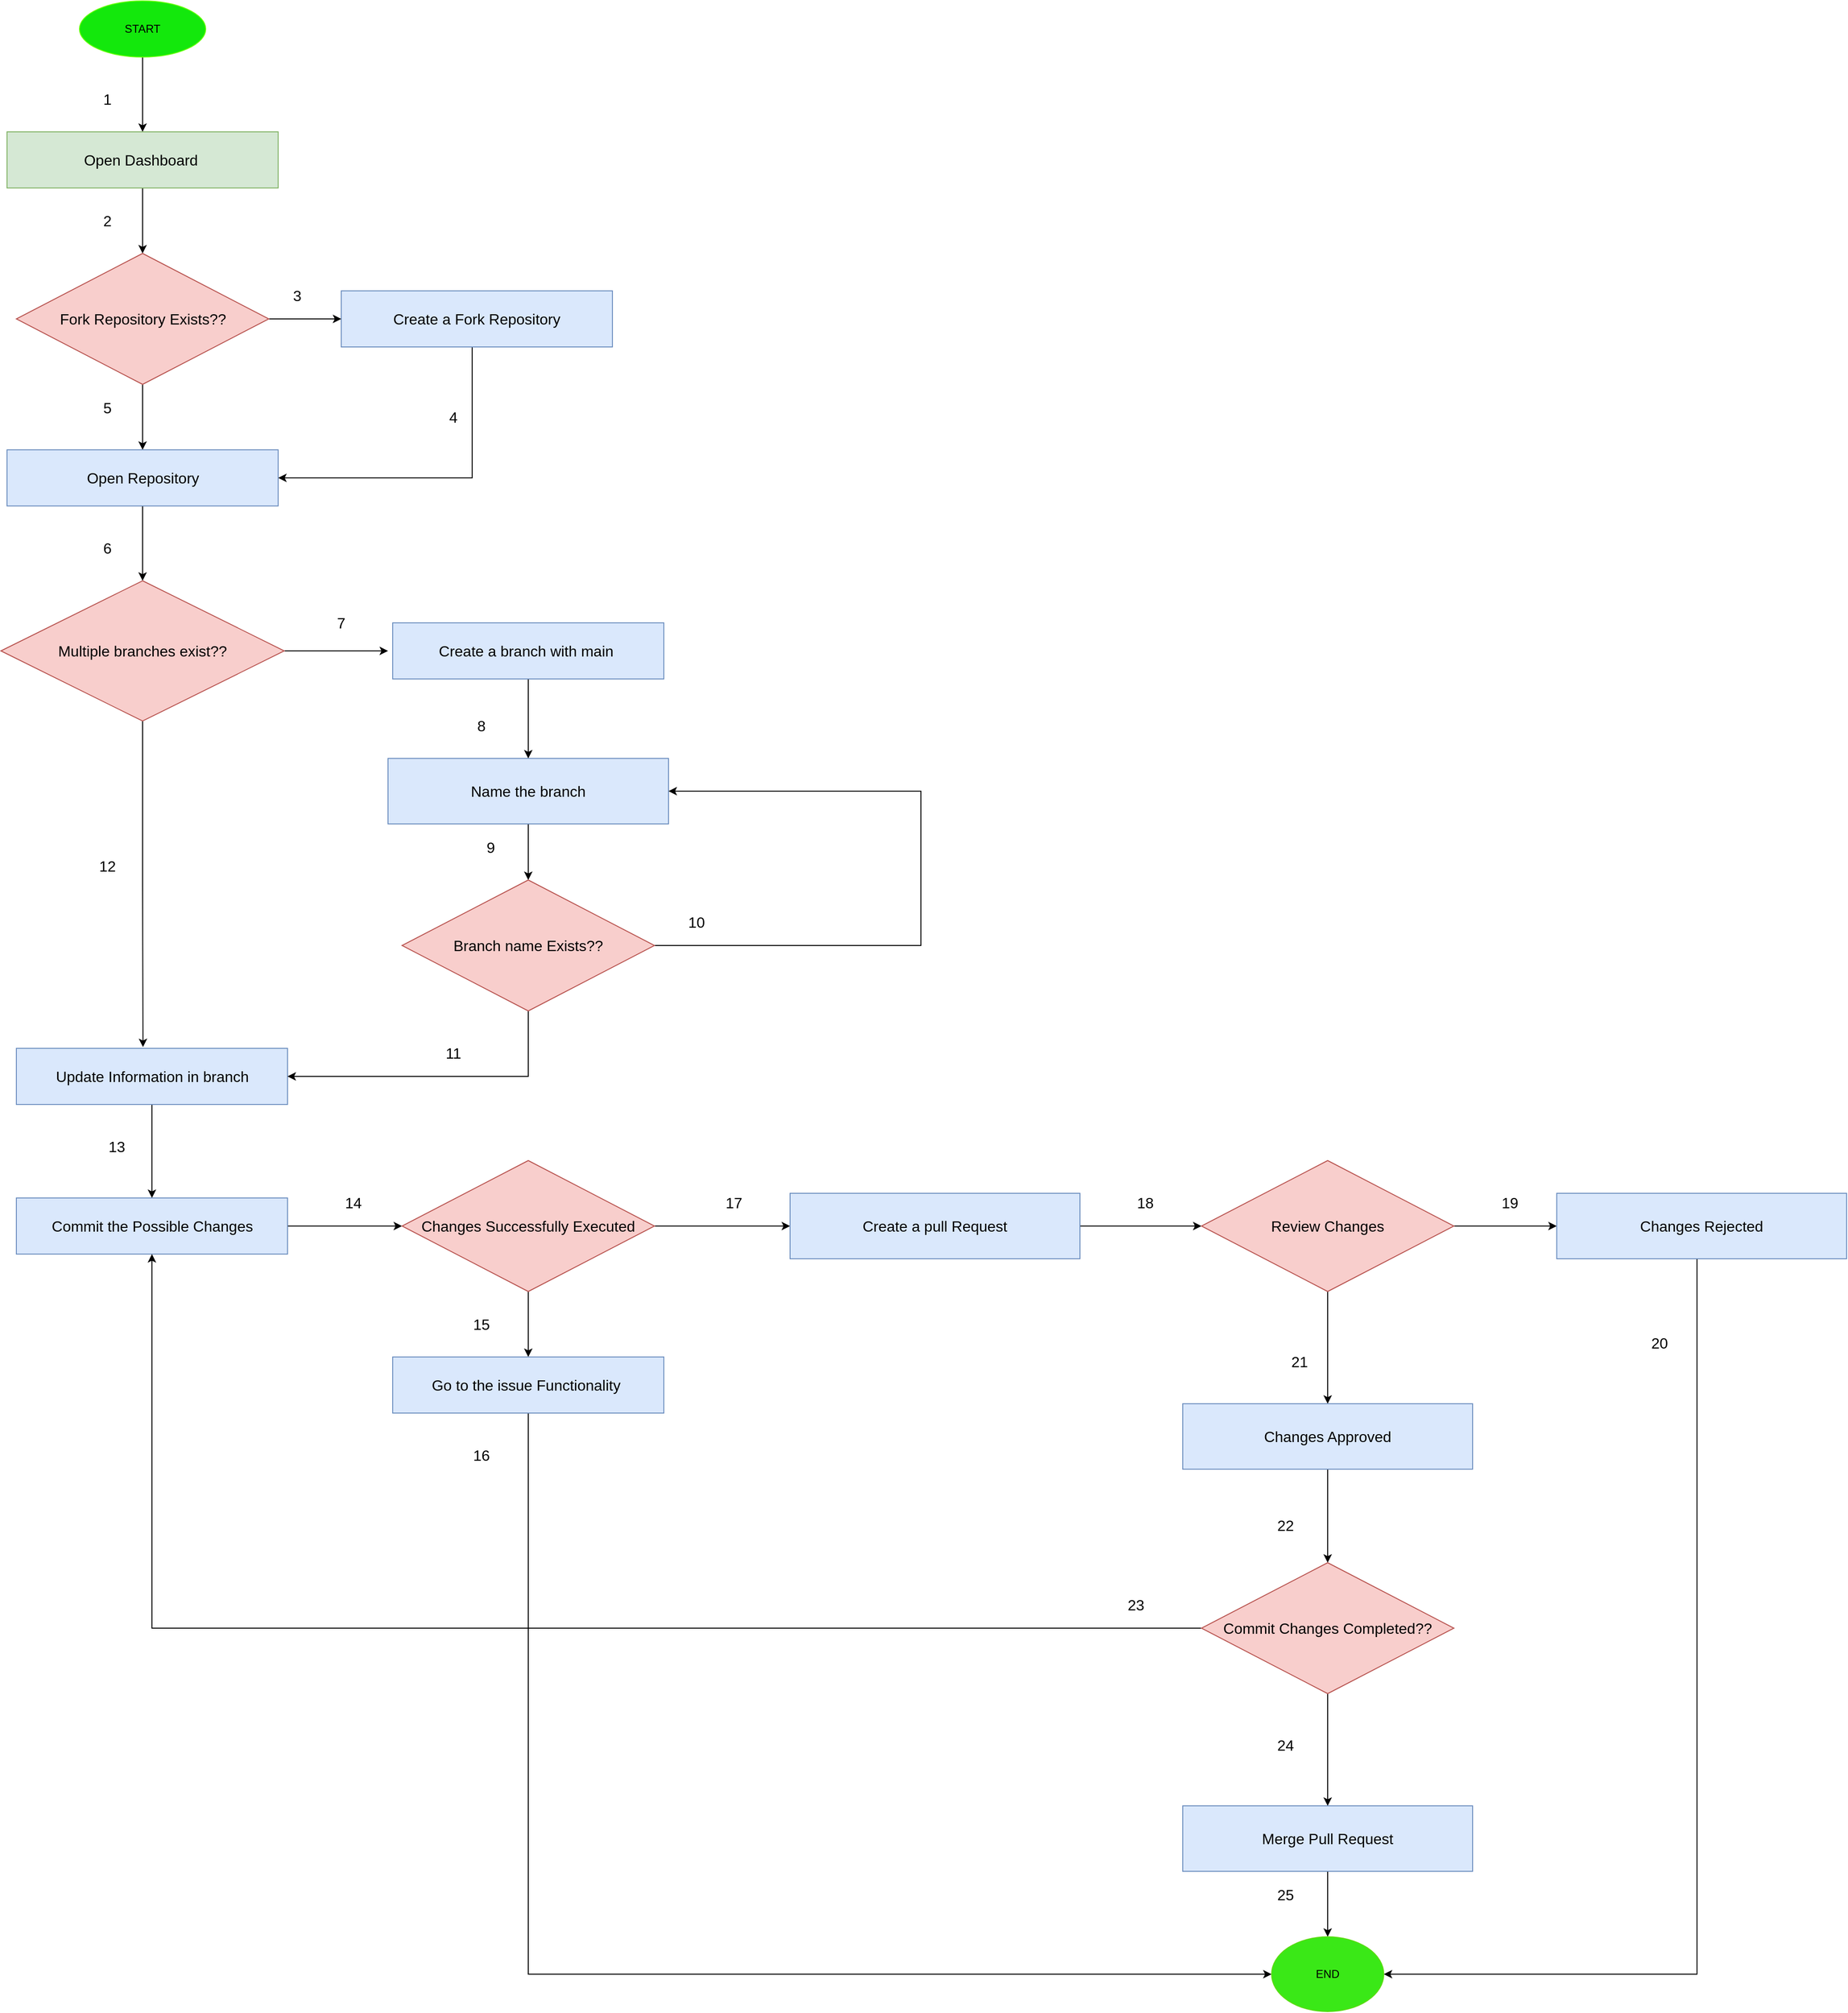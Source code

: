 <mxfile version="21.6.6" type="device">
  <diagram name="Page-1" id="dZ3qeIJOxPRyaykBEbJl">
    <mxGraphModel dx="2054" dy="1716" grid="1" gridSize="10" guides="1" tooltips="1" connect="1" arrows="1" fold="1" page="1" pageScale="1" pageWidth="850" pageHeight="1100" math="0" shadow="0">
      <root>
        <mxCell id="0" />
        <mxCell id="1" parent="0" />
        <mxCell id="J0NbP3BUJAESBqjhc6Uv-27" value="" style="edgeStyle=orthogonalEdgeStyle;rounded=0;orthogonalLoop=1;jettySize=auto;html=1;" parent="1" source="5MAVDHTDheA17adZHXT2-1" target="5MAVDHTDheA17adZHXT2-2" edge="1">
          <mxGeometry relative="1" as="geometry" />
        </mxCell>
        <mxCell id="5MAVDHTDheA17adZHXT2-1" value="START" style="ellipse;whiteSpace=wrap;html=1;fillColor=#13E80C;strokeColor=#61FF05;rounded=0;" parent="1" vertex="1">
          <mxGeometry x="-760" y="-1080" width="135" height="60" as="geometry" />
        </mxCell>
        <mxCell id="J0NbP3BUJAESBqjhc6Uv-28" value="" style="edgeStyle=orthogonalEdgeStyle;rounded=0;orthogonalLoop=1;jettySize=auto;html=1;" parent="1" source="5MAVDHTDheA17adZHXT2-2" target="5MAVDHTDheA17adZHXT2-4" edge="1">
          <mxGeometry relative="1" as="geometry" />
        </mxCell>
        <mxCell id="5MAVDHTDheA17adZHXT2-2" value="&lt;font style=&quot;font-size: 16px;&quot;&gt;Open Dashboard&amp;nbsp;&lt;/font&gt;" style="rounded=0;whiteSpace=wrap;html=1;fillColor=#d5e8d4;strokeColor=#82b366;" parent="1" vertex="1">
          <mxGeometry x="-837.5" y="-940" width="290" height="60" as="geometry" />
        </mxCell>
        <mxCell id="J0NbP3BUJAESBqjhc6Uv-31" style="edgeStyle=orthogonalEdgeStyle;rounded=0;orthogonalLoop=1;jettySize=auto;html=1;entryX=1;entryY=0.5;entryDx=0;entryDy=0;" parent="1" source="5MAVDHTDheA17adZHXT2-3" target="5MAVDHTDheA17adZHXT2-5" edge="1">
          <mxGeometry relative="1" as="geometry">
            <Array as="points">
              <mxPoint x="-340" y="-570" />
            </Array>
          </mxGeometry>
        </mxCell>
        <mxCell id="5MAVDHTDheA17adZHXT2-3" value="&lt;span style=&quot;font-size: 16px;&quot;&gt;Create a Fork Repository&lt;/span&gt;" style="rounded=0;whiteSpace=wrap;html=1;fillColor=#dae8fc;strokeColor=#6c8ebf;" parent="1" vertex="1">
          <mxGeometry x="-480" y="-770" width="290" height="60" as="geometry" />
        </mxCell>
        <mxCell id="J0NbP3BUJAESBqjhc6Uv-29" value="" style="edgeStyle=orthogonalEdgeStyle;rounded=0;orthogonalLoop=1;jettySize=auto;html=1;" parent="1" source="5MAVDHTDheA17adZHXT2-4" target="5MAVDHTDheA17adZHXT2-3" edge="1">
          <mxGeometry relative="1" as="geometry" />
        </mxCell>
        <mxCell id="J0NbP3BUJAESBqjhc6Uv-30" value="" style="edgeStyle=orthogonalEdgeStyle;rounded=0;orthogonalLoop=1;jettySize=auto;html=1;" parent="1" source="5MAVDHTDheA17adZHXT2-4" target="5MAVDHTDheA17adZHXT2-5" edge="1">
          <mxGeometry relative="1" as="geometry" />
        </mxCell>
        <mxCell id="5MAVDHTDheA17adZHXT2-4" value="&lt;span style=&quot;font-size: 16px;&quot;&gt;Fork Repository Exists??&lt;/span&gt;" style="rhombus;whiteSpace=wrap;html=1;fillColor=#f8cecc;strokeColor=#b85450;rounded=0;" parent="1" vertex="1">
          <mxGeometry x="-827.5" y="-810" width="270" height="140" as="geometry" />
        </mxCell>
        <mxCell id="J0NbP3BUJAESBqjhc6Uv-32" value="" style="edgeStyle=orthogonalEdgeStyle;rounded=0;orthogonalLoop=1;jettySize=auto;html=1;" parent="1" source="5MAVDHTDheA17adZHXT2-5" target="5MAVDHTDheA17adZHXT2-6" edge="1">
          <mxGeometry relative="1" as="geometry" />
        </mxCell>
        <mxCell id="5MAVDHTDheA17adZHXT2-5" value="&lt;span style=&quot;font-size: 16px;&quot;&gt;Open Repository&lt;/span&gt;" style="rounded=0;whiteSpace=wrap;html=1;fillColor=#dae8fc;strokeColor=#6c8ebf;" parent="1" vertex="1">
          <mxGeometry x="-837.5" y="-600" width="290" height="60" as="geometry" />
        </mxCell>
        <mxCell id="5MAVDHTDheA17adZHXT2-13" style="edgeStyle=orthogonalEdgeStyle;rounded=0;orthogonalLoop=1;jettySize=auto;html=1;entryX=0.467;entryY=-0.022;entryDx=0;entryDy=0;entryPerimeter=0;" parent="1" source="5MAVDHTDheA17adZHXT2-6" target="5MAVDHTDheA17adZHXT2-8" edge="1">
          <mxGeometry relative="1" as="geometry" />
        </mxCell>
        <mxCell id="5MAVDHTDheA17adZHXT2-14" style="edgeStyle=orthogonalEdgeStyle;rounded=0;orthogonalLoop=1;jettySize=auto;html=1;" parent="1" source="5MAVDHTDheA17adZHXT2-6" edge="1">
          <mxGeometry relative="1" as="geometry">
            <mxPoint x="-430.0" y="-385" as="targetPoint" />
          </mxGeometry>
        </mxCell>
        <mxCell id="5MAVDHTDheA17adZHXT2-6" value="&lt;span style=&quot;font-size: 16px;&quot;&gt;Multiple branches exist??&lt;/span&gt;" style="rhombus;whiteSpace=wrap;html=1;fillColor=#f8cecc;strokeColor=#b85450;rounded=0;" parent="1" vertex="1">
          <mxGeometry x="-844" y="-460" width="303" height="150" as="geometry" />
        </mxCell>
        <mxCell id="5MAVDHTDheA17adZHXT2-15" value="" style="edgeStyle=orthogonalEdgeStyle;rounded=0;orthogonalLoop=1;jettySize=auto;html=1;" parent="1" source="5MAVDHTDheA17adZHXT2-7" target="5MAVDHTDheA17adZHXT2-10" edge="1">
          <mxGeometry relative="1" as="geometry" />
        </mxCell>
        <mxCell id="5MAVDHTDheA17adZHXT2-7" value="&lt;span style=&quot;font-size: 16px;&quot;&gt;Create a branch with main&amp;nbsp;&lt;/span&gt;" style="rounded=0;whiteSpace=wrap;html=1;fillColor=#dae8fc;strokeColor=#6c8ebf;" parent="1" vertex="1">
          <mxGeometry x="-425" y="-415" width="290" height="60" as="geometry" />
        </mxCell>
        <mxCell id="5MAVDHTDheA17adZHXT2-23" value="" style="edgeStyle=orthogonalEdgeStyle;rounded=0;orthogonalLoop=1;jettySize=auto;html=1;" parent="1" source="5MAVDHTDheA17adZHXT2-8" target="5MAVDHTDheA17adZHXT2-21" edge="1">
          <mxGeometry relative="1" as="geometry" />
        </mxCell>
        <mxCell id="5MAVDHTDheA17adZHXT2-8" value="&lt;span style=&quot;font-size: 16px;&quot;&gt;Update Information in branch&lt;/span&gt;" style="rounded=0;whiteSpace=wrap;html=1;fillColor=#dae8fc;strokeColor=#6c8ebf;" parent="1" vertex="1">
          <mxGeometry x="-827.5" y="40" width="290" height="60" as="geometry" />
        </mxCell>
        <mxCell id="5MAVDHTDheA17adZHXT2-16" value="" style="edgeStyle=orthogonalEdgeStyle;rounded=0;orthogonalLoop=1;jettySize=auto;html=1;" parent="1" source="5MAVDHTDheA17adZHXT2-10" target="5MAVDHTDheA17adZHXT2-11" edge="1">
          <mxGeometry relative="1" as="geometry" />
        </mxCell>
        <mxCell id="5MAVDHTDheA17adZHXT2-10" value="&lt;font style=&quot;font-size: 16px;&quot;&gt;Name the branch&lt;/font&gt;" style="rounded=0;whiteSpace=wrap;html=1;fillColor=#dae8fc;strokeColor=#6c8ebf;" parent="1" vertex="1">
          <mxGeometry x="-430" y="-270" width="300" height="70" as="geometry" />
        </mxCell>
        <mxCell id="5MAVDHTDheA17adZHXT2-17" style="edgeStyle=orthogonalEdgeStyle;rounded=0;orthogonalLoop=1;jettySize=auto;html=1;entryX=1;entryY=0.5;entryDx=0;entryDy=0;" parent="1" source="5MAVDHTDheA17adZHXT2-11" target="5MAVDHTDheA17adZHXT2-8" edge="1">
          <mxGeometry relative="1" as="geometry">
            <Array as="points">
              <mxPoint x="-280" y="70" />
            </Array>
          </mxGeometry>
        </mxCell>
        <mxCell id="8Z7DIgQBi2E9Q_kHX1jw-29" style="edgeStyle=orthogonalEdgeStyle;rounded=0;orthogonalLoop=1;jettySize=auto;html=1;entryX=1;entryY=0.5;entryDx=0;entryDy=0;" edge="1" parent="1" source="5MAVDHTDheA17adZHXT2-11" target="5MAVDHTDheA17adZHXT2-10">
          <mxGeometry relative="1" as="geometry">
            <Array as="points">
              <mxPoint x="140" y="-70" />
              <mxPoint x="140" y="-235" />
            </Array>
          </mxGeometry>
        </mxCell>
        <mxCell id="5MAVDHTDheA17adZHXT2-11" value="&lt;span style=&quot;font-size: 16px;&quot;&gt;Branch name Exists??&lt;/span&gt;" style="rhombus;whiteSpace=wrap;html=1;fillColor=#f8cecc;strokeColor=#b85450;rounded=0;" parent="1" vertex="1">
          <mxGeometry x="-415" y="-140" width="270" height="140" as="geometry" />
        </mxCell>
        <mxCell id="5MAVDHTDheA17adZHXT2-25" style="edgeStyle=orthogonalEdgeStyle;rounded=0;orthogonalLoop=1;jettySize=auto;html=1;entryX=0;entryY=0.5;entryDx=0;entryDy=0;" parent="1" source="5MAVDHTDheA17adZHXT2-21" target="5MAVDHTDheA17adZHXT2-24" edge="1">
          <mxGeometry relative="1" as="geometry" />
        </mxCell>
        <mxCell id="5MAVDHTDheA17adZHXT2-21" value="&lt;span style=&quot;font-size: 16px;&quot;&gt;Commit the Possible Changes&lt;/span&gt;" style="rounded=0;whiteSpace=wrap;html=1;fillColor=#dae8fc;strokeColor=#6c8ebf;" parent="1" vertex="1">
          <mxGeometry x="-827.5" y="200" width="290" height="60" as="geometry" />
        </mxCell>
        <mxCell id="5MAVDHTDheA17adZHXT2-27" value="" style="edgeStyle=orthogonalEdgeStyle;rounded=0;orthogonalLoop=1;jettySize=auto;html=1;" parent="1" source="5MAVDHTDheA17adZHXT2-24" target="5MAVDHTDheA17adZHXT2-26" edge="1">
          <mxGeometry relative="1" as="geometry" />
        </mxCell>
        <mxCell id="J0NbP3BUJAESBqjhc6Uv-4" style="edgeStyle=orthogonalEdgeStyle;rounded=0;orthogonalLoop=1;jettySize=auto;html=1;entryX=0;entryY=0.5;entryDx=0;entryDy=0;" parent="1" source="5MAVDHTDheA17adZHXT2-24" target="J0NbP3BUJAESBqjhc6Uv-1" edge="1">
          <mxGeometry relative="1" as="geometry" />
        </mxCell>
        <mxCell id="5MAVDHTDheA17adZHXT2-24" value="&lt;span style=&quot;font-size: 16px;&quot;&gt;Changes Successfully Executed&lt;/span&gt;" style="rhombus;whiteSpace=wrap;html=1;fillColor=#f8cecc;strokeColor=#b85450;rounded=0;" parent="1" vertex="1">
          <mxGeometry x="-415" y="160" width="270" height="140" as="geometry" />
        </mxCell>
        <mxCell id="J0NbP3BUJAESBqjhc6Uv-35" style="edgeStyle=orthogonalEdgeStyle;rounded=0;orthogonalLoop=1;jettySize=auto;html=1;entryX=0;entryY=0.5;entryDx=0;entryDy=0;" parent="1" source="5MAVDHTDheA17adZHXT2-26" target="J0NbP3BUJAESBqjhc6Uv-34" edge="1">
          <mxGeometry relative="1" as="geometry">
            <Array as="points">
              <mxPoint x="-280" y="1030" />
            </Array>
          </mxGeometry>
        </mxCell>
        <mxCell id="5MAVDHTDheA17adZHXT2-26" value="&lt;span style=&quot;font-size: 16px;&quot;&gt;Go to the issue Functionality&amp;nbsp;&lt;/span&gt;" style="rounded=0;whiteSpace=wrap;html=1;fillColor=#dae8fc;strokeColor=#6c8ebf;" parent="1" vertex="1">
          <mxGeometry x="-425" y="370" width="290" height="60" as="geometry" />
        </mxCell>
        <mxCell id="J0NbP3BUJAESBqjhc6Uv-19" style="edgeStyle=orthogonalEdgeStyle;rounded=0;orthogonalLoop=1;jettySize=auto;html=1;" parent="1" source="J0NbP3BUJAESBqjhc6Uv-1" target="J0NbP3BUJAESBqjhc6Uv-5" edge="1">
          <mxGeometry relative="1" as="geometry" />
        </mxCell>
        <mxCell id="J0NbP3BUJAESBqjhc6Uv-1" value="&lt;font style=&quot;font-size: 16px;&quot;&gt;Create a pull Request&lt;/font&gt;" style="rounded=0;whiteSpace=wrap;html=1;fillColor=#dae8fc;strokeColor=#6c8ebf;" parent="1" vertex="1">
          <mxGeometry y="195" width="310" height="70" as="geometry" />
        </mxCell>
        <mxCell id="J0NbP3BUJAESBqjhc6Uv-17" style="edgeStyle=orthogonalEdgeStyle;rounded=0;orthogonalLoop=1;jettySize=auto;html=1;entryX=0;entryY=0.5;entryDx=0;entryDy=0;" parent="1" source="J0NbP3BUJAESBqjhc6Uv-5" target="J0NbP3BUJAESBqjhc6Uv-6" edge="1">
          <mxGeometry relative="1" as="geometry" />
        </mxCell>
        <mxCell id="J0NbP3BUJAESBqjhc6Uv-18" style="edgeStyle=orthogonalEdgeStyle;rounded=0;orthogonalLoop=1;jettySize=auto;html=1;entryX=0.5;entryY=0;entryDx=0;entryDy=0;" parent="1" source="J0NbP3BUJAESBqjhc6Uv-5" target="J0NbP3BUJAESBqjhc6Uv-7" edge="1">
          <mxGeometry relative="1" as="geometry" />
        </mxCell>
        <mxCell id="J0NbP3BUJAESBqjhc6Uv-5" value="&lt;span style=&quot;font-size: 16px;&quot;&gt;Review Changes&lt;/span&gt;" style="rhombus;whiteSpace=wrap;html=1;fillColor=#f8cecc;strokeColor=#b85450;rounded=0;" parent="1" vertex="1">
          <mxGeometry x="440" y="160" width="270" height="140" as="geometry" />
        </mxCell>
        <mxCell id="J0NbP3BUJAESBqjhc6Uv-37" style="edgeStyle=orthogonalEdgeStyle;rounded=0;orthogonalLoop=1;jettySize=auto;html=1;entryX=1;entryY=0.5;entryDx=0;entryDy=0;" parent="1" source="J0NbP3BUJAESBqjhc6Uv-6" target="J0NbP3BUJAESBqjhc6Uv-34" edge="1">
          <mxGeometry relative="1" as="geometry">
            <Array as="points">
              <mxPoint x="970" y="1030" />
            </Array>
          </mxGeometry>
        </mxCell>
        <mxCell id="J0NbP3BUJAESBqjhc6Uv-6" value="&lt;font style=&quot;font-size: 16px;&quot;&gt;Changes Rejected&lt;/font&gt;" style="rounded=0;whiteSpace=wrap;html=1;fillColor=#dae8fc;strokeColor=#6c8ebf;" parent="1" vertex="1">
          <mxGeometry x="820" y="195" width="310" height="70" as="geometry" />
        </mxCell>
        <mxCell id="J0NbP3BUJAESBqjhc6Uv-16" style="edgeStyle=orthogonalEdgeStyle;rounded=0;orthogonalLoop=1;jettySize=auto;html=1;entryX=0.5;entryY=0;entryDx=0;entryDy=0;" parent="1" source="J0NbP3BUJAESBqjhc6Uv-7" target="J0NbP3BUJAESBqjhc6Uv-8" edge="1">
          <mxGeometry relative="1" as="geometry" />
        </mxCell>
        <mxCell id="J0NbP3BUJAESBqjhc6Uv-7" value="&lt;font style=&quot;font-size: 16px;&quot;&gt;Changes Approved&lt;/font&gt;" style="rounded=0;whiteSpace=wrap;html=1;fillColor=#dae8fc;strokeColor=#6c8ebf;" parent="1" vertex="1">
          <mxGeometry x="420" y="420" width="310" height="70" as="geometry" />
        </mxCell>
        <mxCell id="J0NbP3BUJAESBqjhc6Uv-9" style="edgeStyle=orthogonalEdgeStyle;rounded=0;orthogonalLoop=1;jettySize=auto;html=1;entryX=0.5;entryY=1;entryDx=0;entryDy=0;" parent="1" source="J0NbP3BUJAESBqjhc6Uv-8" target="5MAVDHTDheA17adZHXT2-21" edge="1">
          <mxGeometry relative="1" as="geometry" />
        </mxCell>
        <mxCell id="J0NbP3BUJAESBqjhc6Uv-15" style="edgeStyle=orthogonalEdgeStyle;rounded=0;orthogonalLoop=1;jettySize=auto;html=1;entryX=0.5;entryY=0;entryDx=0;entryDy=0;" parent="1" source="J0NbP3BUJAESBqjhc6Uv-8" target="J0NbP3BUJAESBqjhc6Uv-11" edge="1">
          <mxGeometry relative="1" as="geometry" />
        </mxCell>
        <mxCell id="J0NbP3BUJAESBqjhc6Uv-8" value="&lt;span style=&quot;font-size: 16px;&quot;&gt;Commit Changes&amp;nbsp;Completed??&lt;/span&gt;" style="rhombus;whiteSpace=wrap;html=1;fillColor=#f8cecc;strokeColor=#b85450;rounded=0;" parent="1" vertex="1">
          <mxGeometry x="440" y="590" width="270" height="140" as="geometry" />
        </mxCell>
        <mxCell id="J0NbP3BUJAESBqjhc6Uv-36" value="" style="edgeStyle=orthogonalEdgeStyle;rounded=0;orthogonalLoop=1;jettySize=auto;html=1;" parent="1" source="J0NbP3BUJAESBqjhc6Uv-11" target="J0NbP3BUJAESBqjhc6Uv-34" edge="1">
          <mxGeometry relative="1" as="geometry" />
        </mxCell>
        <mxCell id="J0NbP3BUJAESBqjhc6Uv-11" value="&lt;font style=&quot;font-size: 16px;&quot;&gt;Merge Pull Request&lt;/font&gt;" style="rounded=0;whiteSpace=wrap;html=1;fillColor=#dae8fc;strokeColor=#6c8ebf;" parent="1" vertex="1">
          <mxGeometry x="420" y="850" width="310" height="70" as="geometry" />
        </mxCell>
        <mxCell id="J0NbP3BUJAESBqjhc6Uv-34" value="END" style="ellipse;whiteSpace=wrap;html=1;fillColor=#3AE817;strokeColor=#5ddb14;" parent="1" vertex="1">
          <mxGeometry x="515" y="990" width="120" height="80" as="geometry" />
        </mxCell>
        <mxCell id="8Z7DIgQBi2E9Q_kHX1jw-1" value="&lt;font style=&quot;font-size: 16px;&quot;&gt;1&lt;/font&gt;" style="text;html=1;strokeColor=none;fillColor=none;align=center;verticalAlign=middle;whiteSpace=wrap;rounded=0;" vertex="1" parent="1">
          <mxGeometry x="-760" y="-990" width="60" height="30" as="geometry" />
        </mxCell>
        <mxCell id="8Z7DIgQBi2E9Q_kHX1jw-3" value="&lt;font style=&quot;font-size: 16px;&quot;&gt;&lt;br&gt;&lt;/font&gt;" style="text;html=1;strokeColor=none;fillColor=none;align=center;verticalAlign=middle;whiteSpace=wrap;rounded=0;" vertex="1" parent="1">
          <mxGeometry x="-180" y="-1030" width="60" height="30" as="geometry" />
        </mxCell>
        <mxCell id="8Z7DIgQBi2E9Q_kHX1jw-13" value="&lt;font style=&quot;font-size: 16px;&quot;&gt;2&lt;/font&gt;" style="text;html=1;strokeColor=none;fillColor=none;align=center;verticalAlign=middle;whiteSpace=wrap;rounded=0;" vertex="1" parent="1">
          <mxGeometry x="-760" y="-860" width="60" height="30" as="geometry" />
        </mxCell>
        <mxCell id="8Z7DIgQBi2E9Q_kHX1jw-14" value="&lt;font style=&quot;font-size: 16px;&quot;&gt;3&lt;/font&gt;" style="text;html=1;strokeColor=none;fillColor=none;align=center;verticalAlign=middle;whiteSpace=wrap;rounded=0;" vertex="1" parent="1">
          <mxGeometry x="-557.5" y="-780" width="60" height="30" as="geometry" />
        </mxCell>
        <mxCell id="8Z7DIgQBi2E9Q_kHX1jw-16" value="&lt;font style=&quot;font-size: 16px;&quot;&gt;5&lt;/font&gt;" style="text;html=1;strokeColor=none;fillColor=none;align=center;verticalAlign=middle;whiteSpace=wrap;rounded=0;" vertex="1" parent="1">
          <mxGeometry x="-760" y="-660" width="60" height="30" as="geometry" />
        </mxCell>
        <mxCell id="8Z7DIgQBi2E9Q_kHX1jw-17" value="&lt;font style=&quot;font-size: 16px;&quot;&gt;6&lt;/font&gt;" style="text;html=1;strokeColor=none;fillColor=none;align=center;verticalAlign=middle;whiteSpace=wrap;rounded=0;" vertex="1" parent="1">
          <mxGeometry x="-760" y="-510" width="60" height="30" as="geometry" />
        </mxCell>
        <mxCell id="8Z7DIgQBi2E9Q_kHX1jw-18" value="&lt;font style=&quot;font-size: 16px;&quot;&gt;4&lt;/font&gt;" style="text;html=1;strokeColor=none;fillColor=none;align=center;verticalAlign=middle;whiteSpace=wrap;rounded=0;" vertex="1" parent="1">
          <mxGeometry x="-390" y="-650" width="60" height="30" as="geometry" />
        </mxCell>
        <mxCell id="8Z7DIgQBi2E9Q_kHX1jw-19" value="&lt;font style=&quot;font-size: 16px;&quot;&gt;7&lt;/font&gt;" style="text;html=1;strokeColor=none;fillColor=none;align=center;verticalAlign=middle;whiteSpace=wrap;rounded=0;" vertex="1" parent="1">
          <mxGeometry x="-510" y="-430" width="60" height="30" as="geometry" />
        </mxCell>
        <mxCell id="8Z7DIgQBi2E9Q_kHX1jw-20" value="&lt;font style=&quot;font-size: 16px;&quot;&gt;8&lt;/font&gt;" style="text;html=1;strokeColor=none;fillColor=none;align=center;verticalAlign=middle;whiteSpace=wrap;rounded=0;" vertex="1" parent="1">
          <mxGeometry x="-360" y="-320" width="60" height="30" as="geometry" />
        </mxCell>
        <mxCell id="8Z7DIgQBi2E9Q_kHX1jw-21" value="&lt;font style=&quot;font-size: 16px;&quot;&gt;9&lt;/font&gt;" style="text;html=1;strokeColor=none;fillColor=none;align=center;verticalAlign=middle;whiteSpace=wrap;rounded=0;" vertex="1" parent="1">
          <mxGeometry x="-350" y="-190" width="60" height="30" as="geometry" />
        </mxCell>
        <mxCell id="8Z7DIgQBi2E9Q_kHX1jw-23" value="&lt;font style=&quot;font-size: 16px;&quot;&gt;10&lt;/font&gt;" style="text;html=1;strokeColor=none;fillColor=none;align=center;verticalAlign=middle;whiteSpace=wrap;rounded=0;" vertex="1" parent="1">
          <mxGeometry x="-130" y="-110" width="60" height="30" as="geometry" />
        </mxCell>
        <mxCell id="8Z7DIgQBi2E9Q_kHX1jw-24" value="&lt;font style=&quot;font-size: 16px;&quot;&gt;12&lt;/font&gt;" style="text;html=1;strokeColor=none;fillColor=none;align=center;verticalAlign=middle;whiteSpace=wrap;rounded=0;" vertex="1" parent="1">
          <mxGeometry x="-760" y="-170" width="60" height="30" as="geometry" />
        </mxCell>
        <mxCell id="8Z7DIgQBi2E9Q_kHX1jw-27" value="&lt;font style=&quot;font-size: 16px;&quot;&gt;11&lt;/font&gt;" style="text;html=1;strokeColor=none;fillColor=none;align=center;verticalAlign=middle;whiteSpace=wrap;rounded=0;" vertex="1" parent="1">
          <mxGeometry x="-390" y="30" width="60" height="30" as="geometry" />
        </mxCell>
        <mxCell id="8Z7DIgQBi2E9Q_kHX1jw-30" value="&lt;font style=&quot;font-size: 16px;&quot;&gt;13&lt;/font&gt;" style="text;html=1;strokeColor=none;fillColor=none;align=center;verticalAlign=middle;whiteSpace=wrap;rounded=0;" vertex="1" parent="1">
          <mxGeometry x="-750" y="130" width="60" height="30" as="geometry" />
        </mxCell>
        <mxCell id="8Z7DIgQBi2E9Q_kHX1jw-31" value="&lt;font style=&quot;font-size: 16px;&quot;&gt;14&lt;/font&gt;" style="text;html=1;strokeColor=none;fillColor=none;align=center;verticalAlign=middle;whiteSpace=wrap;rounded=0;" vertex="1" parent="1">
          <mxGeometry x="-497.5" y="190" width="60" height="30" as="geometry" />
        </mxCell>
        <mxCell id="8Z7DIgQBi2E9Q_kHX1jw-33" value="&lt;font style=&quot;font-size: 16px;&quot;&gt;17&lt;/font&gt;" style="text;html=1;strokeColor=none;fillColor=none;align=center;verticalAlign=middle;whiteSpace=wrap;rounded=0;" vertex="1" parent="1">
          <mxGeometry x="-90" y="190" width="60" height="30" as="geometry" />
        </mxCell>
        <mxCell id="8Z7DIgQBi2E9Q_kHX1jw-34" value="&lt;font style=&quot;font-size: 16px;&quot;&gt;15&lt;/font&gt;" style="text;html=1;strokeColor=none;fillColor=none;align=center;verticalAlign=middle;whiteSpace=wrap;rounded=0;" vertex="1" parent="1">
          <mxGeometry x="-360" y="320" width="60" height="30" as="geometry" />
        </mxCell>
        <mxCell id="8Z7DIgQBi2E9Q_kHX1jw-35" value="&lt;font style=&quot;font-size: 16px;&quot;&gt;16&lt;/font&gt;" style="text;html=1;strokeColor=none;fillColor=none;align=center;verticalAlign=middle;whiteSpace=wrap;rounded=0;" vertex="1" parent="1">
          <mxGeometry x="-360" y="460" width="60" height="30" as="geometry" />
        </mxCell>
        <mxCell id="8Z7DIgQBi2E9Q_kHX1jw-36" value="&lt;font style=&quot;font-size: 16px;&quot;&gt;18&lt;/font&gt;" style="text;html=1;strokeColor=none;fillColor=none;align=center;verticalAlign=middle;whiteSpace=wrap;rounded=0;" vertex="1" parent="1">
          <mxGeometry x="350" y="190" width="60" height="30" as="geometry" />
        </mxCell>
        <mxCell id="8Z7DIgQBi2E9Q_kHX1jw-37" value="&lt;font style=&quot;font-size: 16px;&quot;&gt;21&lt;/font&gt;" style="text;html=1;strokeColor=none;fillColor=none;align=center;verticalAlign=middle;whiteSpace=wrap;rounded=0;" vertex="1" parent="1">
          <mxGeometry x="515" y="360" width="60" height="30" as="geometry" />
        </mxCell>
        <mxCell id="8Z7DIgQBi2E9Q_kHX1jw-38" value="&lt;font style=&quot;font-size: 16px;&quot;&gt;19&lt;/font&gt;" style="text;html=1;strokeColor=none;fillColor=none;align=center;verticalAlign=middle;whiteSpace=wrap;rounded=0;" vertex="1" parent="1">
          <mxGeometry x="740" y="190" width="60" height="30" as="geometry" />
        </mxCell>
        <mxCell id="8Z7DIgQBi2E9Q_kHX1jw-40" value="&lt;font style=&quot;font-size: 16px;&quot;&gt;20&lt;/font&gt;" style="text;html=1;strokeColor=none;fillColor=none;align=center;verticalAlign=middle;whiteSpace=wrap;rounded=0;" vertex="1" parent="1">
          <mxGeometry x="900" y="340" width="60" height="30" as="geometry" />
        </mxCell>
        <mxCell id="8Z7DIgQBi2E9Q_kHX1jw-42" value="&lt;font style=&quot;font-size: 16px;&quot;&gt;22&lt;/font&gt;" style="text;html=1;strokeColor=none;fillColor=none;align=center;verticalAlign=middle;whiteSpace=wrap;rounded=0;" vertex="1" parent="1">
          <mxGeometry x="500" y="535" width="60" height="30" as="geometry" />
        </mxCell>
        <mxCell id="8Z7DIgQBi2E9Q_kHX1jw-43" value="&lt;font style=&quot;font-size: 16px;&quot;&gt;23&lt;/font&gt;" style="text;html=1;strokeColor=none;fillColor=none;align=center;verticalAlign=middle;whiteSpace=wrap;rounded=0;" vertex="1" parent="1">
          <mxGeometry x="340" y="620" width="60" height="30" as="geometry" />
        </mxCell>
        <mxCell id="8Z7DIgQBi2E9Q_kHX1jw-44" value="&lt;font style=&quot;font-size: 16px;&quot;&gt;24&lt;/font&gt;" style="text;html=1;strokeColor=none;fillColor=none;align=center;verticalAlign=middle;whiteSpace=wrap;rounded=0;" vertex="1" parent="1">
          <mxGeometry x="500" y="770" width="60" height="30" as="geometry" />
        </mxCell>
        <mxCell id="8Z7DIgQBi2E9Q_kHX1jw-45" value="&lt;font style=&quot;font-size: 16px;&quot;&gt;25&lt;/font&gt;" style="text;html=1;strokeColor=none;fillColor=none;align=center;verticalAlign=middle;whiteSpace=wrap;rounded=0;" vertex="1" parent="1">
          <mxGeometry x="500" y="930" width="60" height="30" as="geometry" />
        </mxCell>
      </root>
    </mxGraphModel>
  </diagram>
</mxfile>
